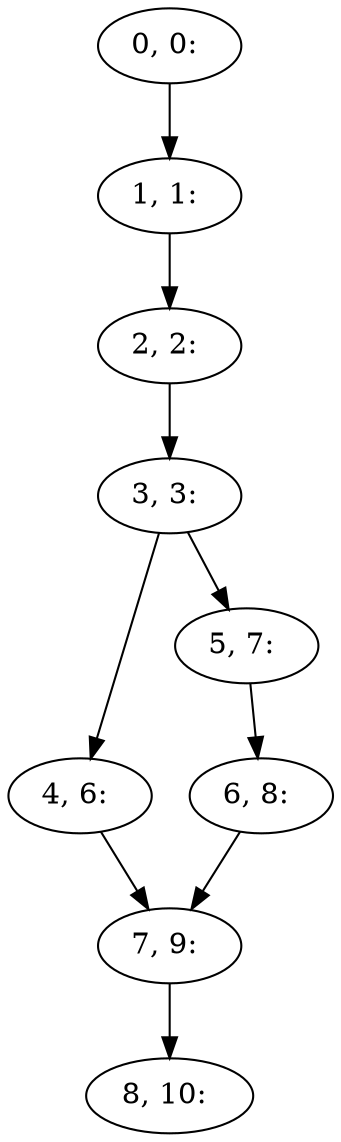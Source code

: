 digraph G {
0[label="0, 0: "];
1[label="1, 1: "];
2[label="2, 2: "];
3[label="3, 3: "];
4[label="4, 6: "];
5[label="5, 7: "];
6[label="6, 8: "];
7[label="7, 9: "];
8[label="8, 10: "];
0->1 ;
1->2 ;
2->3 ;
3->4 ;
3->5 ;
4->7 ;
5->6 ;
6->7 ;
7->8 ;
}
